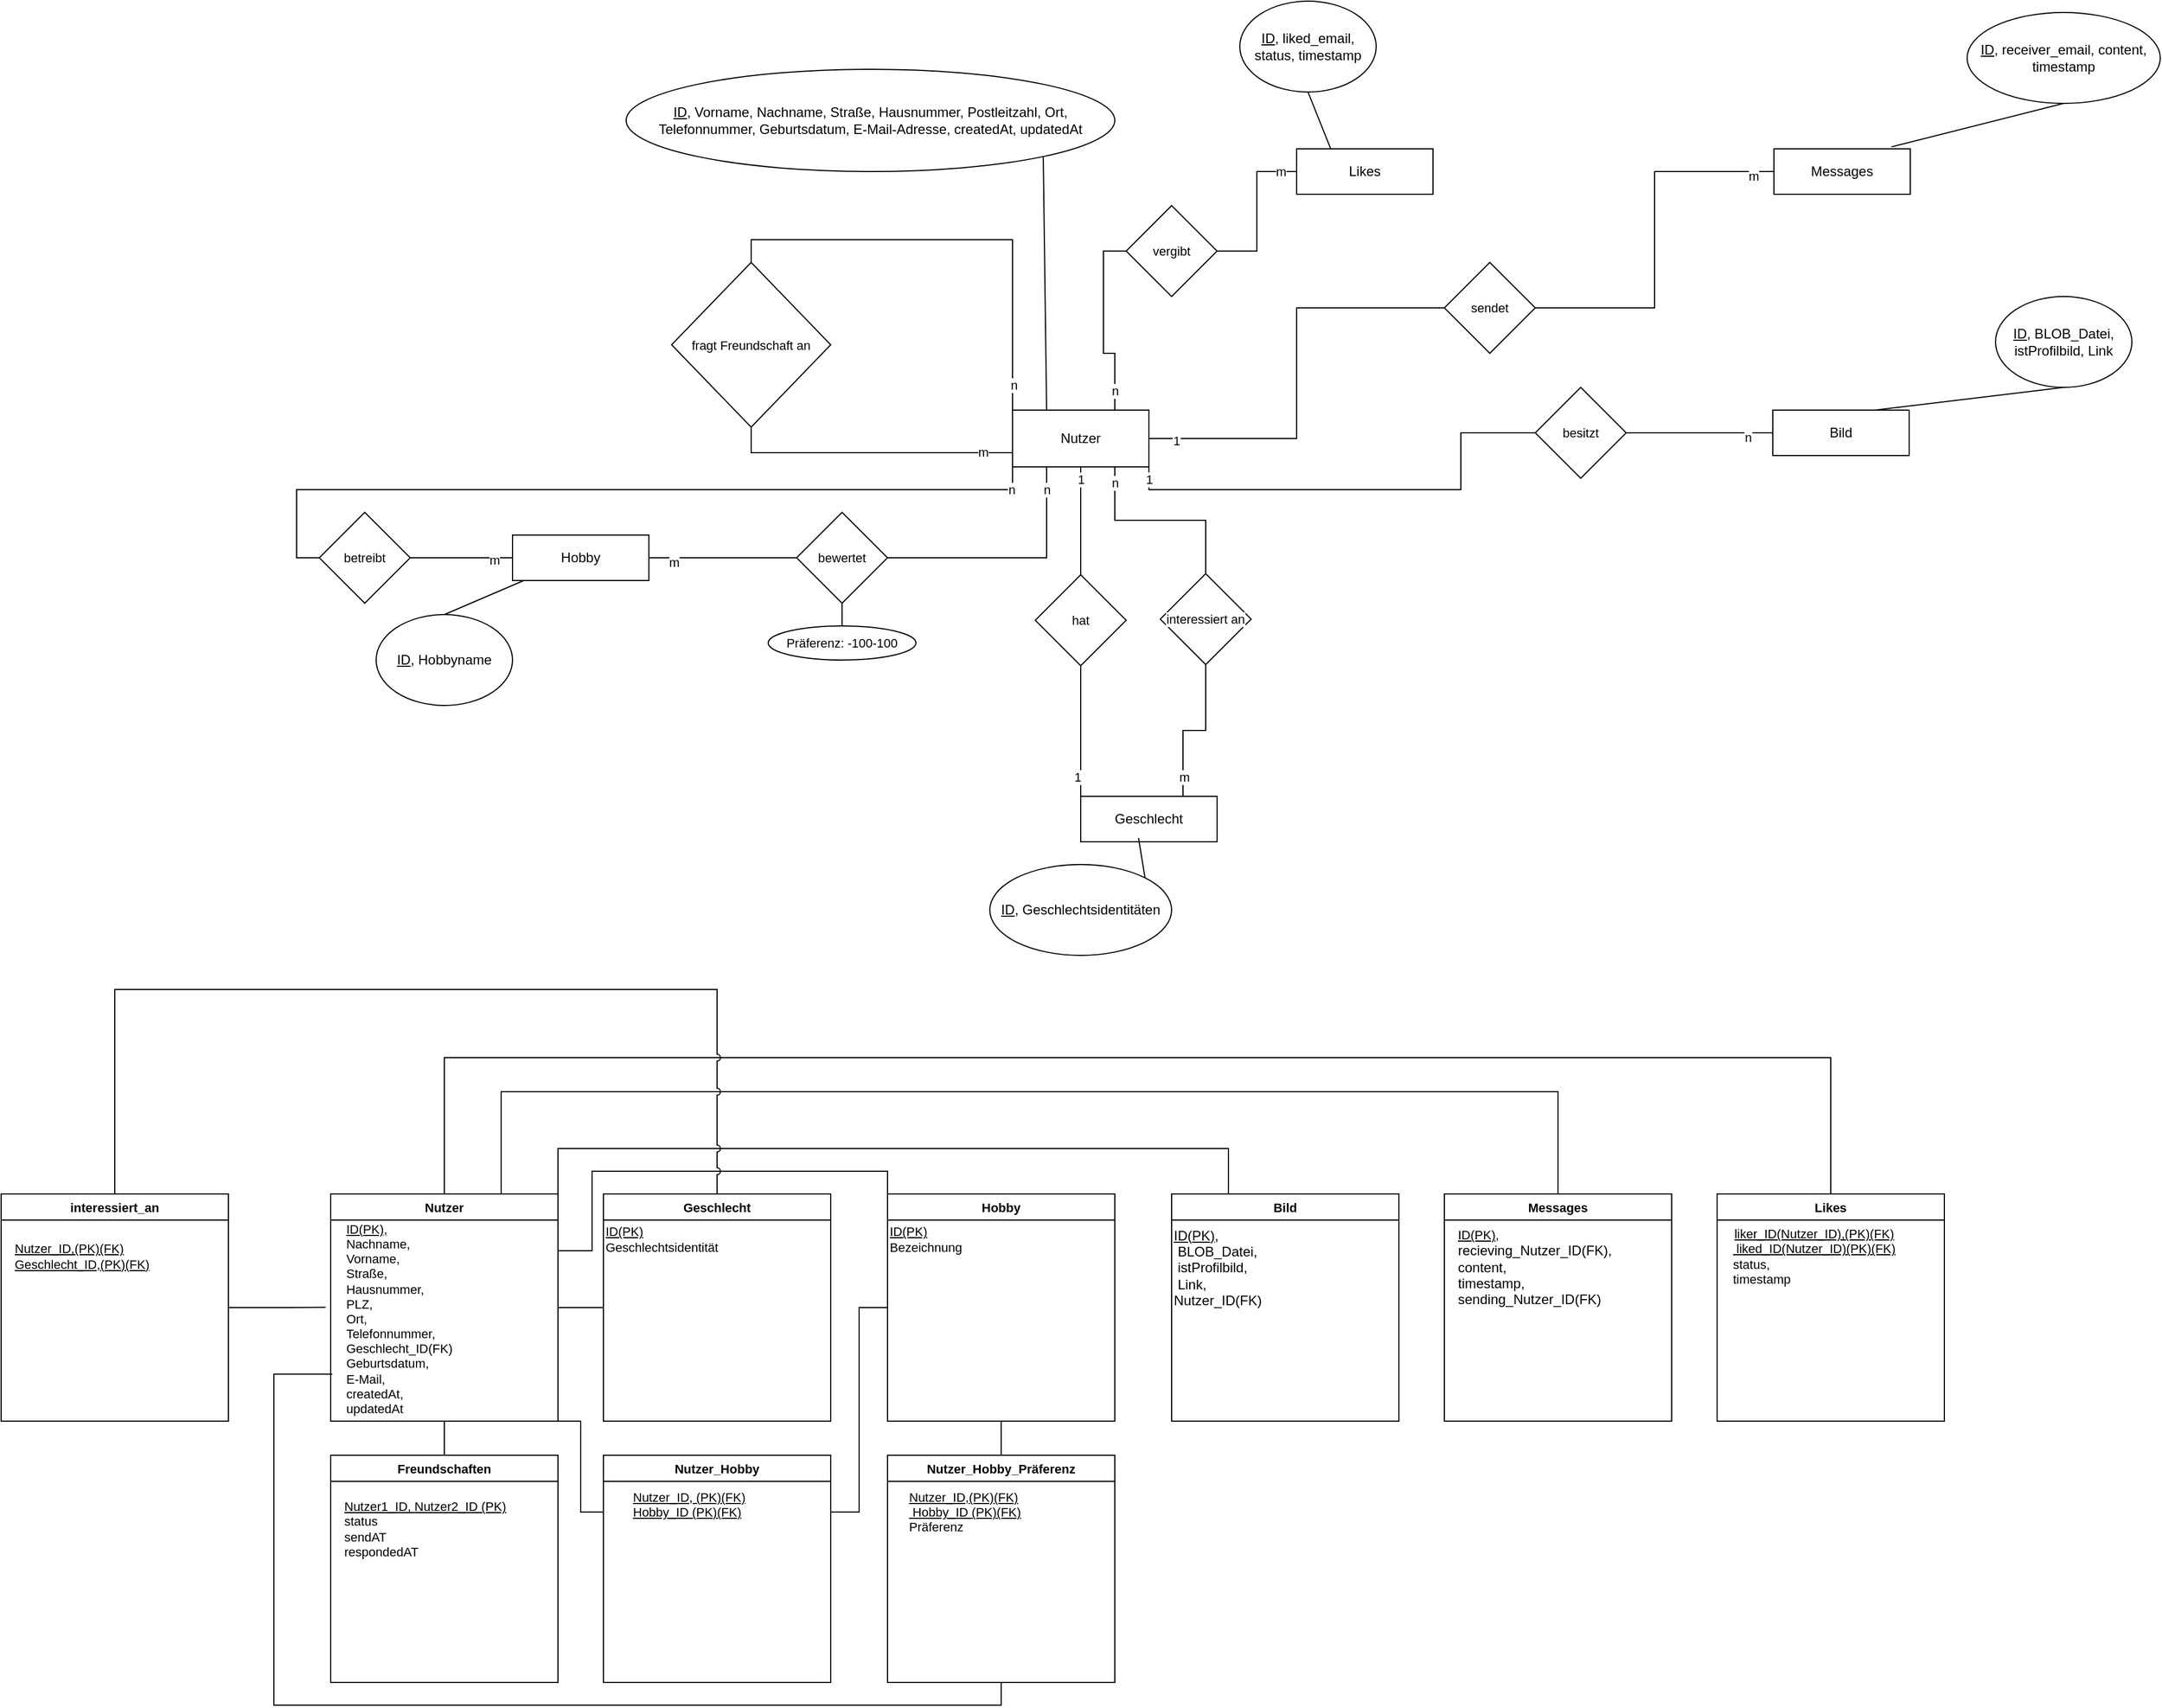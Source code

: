 <mxfile version="28.1.2">
  <diagram id="C5RBs43oDa-KdzZeNtuy" name="Page-1">
    <mxGraphModel dx="3275" dy="929" grid="1" gridSize="10" guides="1" tooltips="1" connect="1" arrows="1" fold="1" page="1" pageScale="1" pageWidth="827" pageHeight="1169" math="0" shadow="0">
      <root>
        <mxCell id="WIyWlLk6GJQsqaUBKTNV-0" />
        <mxCell id="WIyWlLk6GJQsqaUBKTNV-1" parent="WIyWlLk6GJQsqaUBKTNV-0" />
        <mxCell id="wvnl2PtTV5zYkJV1DuqI-26" style="edgeStyle=orthogonalEdgeStyle;shape=connector;rounded=0;orthogonalLoop=1;jettySize=auto;html=1;exitX=1;exitY=0.5;exitDx=0;exitDy=0;entryX=0;entryY=0.5;entryDx=0;entryDy=0;strokeColor=default;align=center;verticalAlign=middle;fontFamily=Helvetica;fontSize=11;fontColor=default;labelBackgroundColor=default;endArrow=none;endFill=0;" parent="WIyWlLk6GJQsqaUBKTNV-1" source="wvnl2PtTV5zYkJV1DuqI-31" target="wvnl2PtTV5zYkJV1DuqI-1" edge="1">
          <mxGeometry relative="1" as="geometry" />
        </mxCell>
        <mxCell id="9lHl1m840VJ-pq4PB7hQ-25" value="m" style="edgeLabel;html=1;align=center;verticalAlign=middle;resizable=0;points=[];fontFamily=Helvetica;fontSize=11;fontColor=default;labelBackgroundColor=default;" vertex="1" connectable="0" parent="wvnl2PtTV5zYkJV1DuqI-26">
          <mxGeometry x="0.794" relative="1" as="geometry">
            <mxPoint as="offset" />
          </mxGeometry>
        </mxCell>
        <mxCell id="wvnl2PtTV5zYkJV1DuqI-27" style="edgeStyle=orthogonalEdgeStyle;shape=connector;rounded=0;orthogonalLoop=1;jettySize=auto;html=1;exitX=0.5;exitY=1;exitDx=0;exitDy=0;strokeColor=default;align=center;verticalAlign=middle;fontFamily=Helvetica;fontSize=11;fontColor=default;labelBackgroundColor=default;endArrow=none;endFill=0;" parent="WIyWlLk6GJQsqaUBKTNV-1" source="wvnl2PtTV5zYkJV1DuqI-35" edge="1">
          <mxGeometry relative="1" as="geometry">
            <mxPoint x="-260" y="780" as="targetPoint" />
          </mxGeometry>
        </mxCell>
        <mxCell id="9lHl1m840VJ-pq4PB7hQ-20" value="1" style="edgeLabel;html=1;align=center;verticalAlign=middle;resizable=0;points=[];fontFamily=Helvetica;fontSize=11;fontColor=default;labelBackgroundColor=default;" vertex="1" connectable="0" parent="wvnl2PtTV5zYkJV1DuqI-27">
          <mxGeometry x="0.722" y="-3" relative="1" as="geometry">
            <mxPoint y="-1" as="offset" />
          </mxGeometry>
        </mxCell>
        <mxCell id="wvnl2PtTV5zYkJV1DuqI-28" style="edgeStyle=orthogonalEdgeStyle;shape=connector;rounded=0;orthogonalLoop=1;jettySize=auto;html=1;exitX=1;exitY=0.5;exitDx=0;exitDy=0;entryX=0;entryY=0.5;entryDx=0;entryDy=0;strokeColor=default;align=center;verticalAlign=middle;fontFamily=Helvetica;fontSize=11;fontColor=default;labelBackgroundColor=default;endArrow=none;endFill=0;" parent="WIyWlLk6GJQsqaUBKTNV-1" source="wvnl2PtTV5zYkJV1DuqI-34" target="wvnl2PtTV5zYkJV1DuqI-4" edge="1">
          <mxGeometry relative="1" as="geometry" />
        </mxCell>
        <mxCell id="9lHl1m840VJ-pq4PB7hQ-27" value="m" style="edgeLabel;html=1;align=center;verticalAlign=middle;resizable=0;points=[];fontFamily=Helvetica;fontSize=11;fontColor=default;labelBackgroundColor=default;" vertex="1" connectable="0" parent="wvnl2PtTV5zYkJV1DuqI-28">
          <mxGeometry x="0.887" y="-4" relative="1" as="geometry">
            <mxPoint as="offset" />
          </mxGeometry>
        </mxCell>
        <mxCell id="wvnl2PtTV5zYkJV1DuqI-29" style="edgeStyle=orthogonalEdgeStyle;shape=connector;rounded=0;orthogonalLoop=1;jettySize=auto;html=1;exitX=1;exitY=0.5;exitDx=0;exitDy=0;entryX=0;entryY=0.5;entryDx=0;entryDy=0;strokeColor=default;align=center;verticalAlign=middle;fontFamily=Helvetica;fontSize=11;fontColor=default;labelBackgroundColor=default;endArrow=none;endFill=0;" parent="WIyWlLk6GJQsqaUBKTNV-1" source="wvnl2PtTV5zYkJV1DuqI-39" target="wvnl2PtTV5zYkJV1DuqI-3" edge="1">
          <mxGeometry relative="1" as="geometry" />
        </mxCell>
        <mxCell id="9lHl1m840VJ-pq4PB7hQ-17" value="m" style="edgeLabel;html=1;align=center;verticalAlign=middle;resizable=0;points=[];fontFamily=Helvetica;fontSize=11;fontColor=default;labelBackgroundColor=default;" vertex="1" connectable="0" parent="wvnl2PtTV5zYkJV1DuqI-29">
          <mxGeometry x="0.648" y="-2" relative="1" as="geometry">
            <mxPoint as="offset" />
          </mxGeometry>
        </mxCell>
        <mxCell id="wvnl2PtTV5zYkJV1DuqI-30" style="edgeStyle=orthogonalEdgeStyle;shape=connector;rounded=0;orthogonalLoop=1;jettySize=auto;html=1;entryX=0;entryY=0.5;entryDx=0;entryDy=0;strokeColor=default;align=center;verticalAlign=middle;fontFamily=Helvetica;fontSize=11;fontColor=default;labelBackgroundColor=default;endArrow=none;endFill=0;exitX=1;exitY=1;exitDx=0;exitDy=0;" parent="WIyWlLk6GJQsqaUBKTNV-1" source="WIyWlLk6GJQsqaUBKTNV-3" target="wvnl2PtTV5zYkJV1DuqI-5" edge="1">
          <mxGeometry relative="1" as="geometry">
            <mxPoint x="-230" y="490" as="sourcePoint" />
          </mxGeometry>
        </mxCell>
        <mxCell id="9lHl1m840VJ-pq4PB7hQ-28" value="1" style="edgeLabel;html=1;align=center;verticalAlign=middle;resizable=0;points=[];fontFamily=Helvetica;fontSize=11;fontColor=default;labelBackgroundColor=default;" vertex="1" connectable="0" parent="wvnl2PtTV5zYkJV1DuqI-30">
          <mxGeometry x="-0.965" relative="1" as="geometry">
            <mxPoint as="offset" />
          </mxGeometry>
        </mxCell>
        <mxCell id="9lHl1m840VJ-pq4PB7hQ-29" value="n" style="edgeLabel;html=1;align=center;verticalAlign=middle;resizable=0;points=[];fontFamily=Helvetica;fontSize=11;fontColor=default;labelBackgroundColor=default;" vertex="1" connectable="0" parent="wvnl2PtTV5zYkJV1DuqI-30">
          <mxGeometry x="0.929" y="-4" relative="1" as="geometry">
            <mxPoint as="offset" />
          </mxGeometry>
        </mxCell>
        <mxCell id="9lHl1m840VJ-pq4PB7hQ-4" style="rounded=0;orthogonalLoop=1;jettySize=auto;html=1;exitX=0.25;exitY=1;exitDx=0;exitDy=0;entryX=1;entryY=0.5;entryDx=0;entryDy=0;edgeStyle=orthogonalEdgeStyle;endArrow=none;endFill=0;" edge="1" parent="WIyWlLk6GJQsqaUBKTNV-1" source="WIyWlLk6GJQsqaUBKTNV-3" target="9lHl1m840VJ-pq4PB7hQ-3">
          <mxGeometry relative="1" as="geometry" />
        </mxCell>
        <mxCell id="9lHl1m840VJ-pq4PB7hQ-18" value="n" style="edgeLabel;html=1;align=center;verticalAlign=middle;resizable=0;points=[];fontFamily=Helvetica;fontSize=11;fontColor=default;labelBackgroundColor=default;" vertex="1" connectable="0" parent="9lHl1m840VJ-pq4PB7hQ-4">
          <mxGeometry x="-0.822" relative="1" as="geometry">
            <mxPoint as="offset" />
          </mxGeometry>
        </mxCell>
        <mxCell id="9lHl1m840VJ-pq4PB7hQ-9" style="edgeStyle=orthogonalEdgeStyle;shape=connector;rounded=0;orthogonalLoop=1;jettySize=auto;html=1;exitX=0.75;exitY=1;exitDx=0;exitDy=0;entryX=0.5;entryY=0;entryDx=0;entryDy=0;strokeColor=default;align=center;verticalAlign=middle;fontFamily=Helvetica;fontSize=11;fontColor=default;labelBackgroundColor=default;endArrow=none;endFill=0;" edge="1" parent="WIyWlLk6GJQsqaUBKTNV-1" source="WIyWlLk6GJQsqaUBKTNV-3" target="9lHl1m840VJ-pq4PB7hQ-8">
          <mxGeometry relative="1" as="geometry" />
        </mxCell>
        <mxCell id="9lHl1m840VJ-pq4PB7hQ-22" value="n" style="edgeLabel;html=1;align=center;verticalAlign=middle;resizable=0;points=[];fontFamily=Helvetica;fontSize=11;fontColor=default;labelBackgroundColor=default;" vertex="1" connectable="0" parent="9lHl1m840VJ-pq4PB7hQ-9">
          <mxGeometry x="-0.841" relative="1" as="geometry">
            <mxPoint as="offset" />
          </mxGeometry>
        </mxCell>
        <mxCell id="WIyWlLk6GJQsqaUBKTNV-3" value="Nutzer" style="rounded=0;whiteSpace=wrap;html=1;fontSize=12;glass=0;strokeWidth=1;shadow=0;" parent="WIyWlLk6GJQsqaUBKTNV-1" vertex="1">
          <mxGeometry x="-320" y="440" width="120" height="50" as="geometry" />
        </mxCell>
        <mxCell id="wvnl2PtTV5zYkJV1DuqI-0" value="Geschlecht" style="rounded=0;whiteSpace=wrap;html=1;fontSize=12;glass=0;strokeWidth=1;shadow=0;" parent="WIyWlLk6GJQsqaUBKTNV-1" vertex="1">
          <mxGeometry x="-260" y="780" width="120" height="40" as="geometry" />
        </mxCell>
        <mxCell id="wvnl2PtTV5zYkJV1DuqI-1" value="Likes" style="rounded=0;whiteSpace=wrap;html=1;fontSize=12;glass=0;strokeWidth=1;shadow=0;" parent="WIyWlLk6GJQsqaUBKTNV-1" vertex="1">
          <mxGeometry x="-70" y="210" width="120" height="40" as="geometry" />
        </mxCell>
        <mxCell id="wvnl2PtTV5zYkJV1DuqI-3" value="Hobby" style="rounded=0;whiteSpace=wrap;html=1;fontSize=12;glass=0;strokeWidth=1;shadow=0;" parent="WIyWlLk6GJQsqaUBKTNV-1" vertex="1">
          <mxGeometry x="-760" y="550" width="120" height="40" as="geometry" />
        </mxCell>
        <mxCell id="wvnl2PtTV5zYkJV1DuqI-4" value="Messages" style="rounded=0;whiteSpace=wrap;html=1;fontSize=12;glass=0;strokeWidth=1;shadow=0;" parent="WIyWlLk6GJQsqaUBKTNV-1" vertex="1">
          <mxGeometry x="350" y="210" width="120" height="40" as="geometry" />
        </mxCell>
        <mxCell id="wvnl2PtTV5zYkJV1DuqI-5" value="Bild" style="rounded=0;whiteSpace=wrap;html=1;fontSize=12;glass=0;strokeWidth=1;shadow=0;" parent="WIyWlLk6GJQsqaUBKTNV-1" vertex="1">
          <mxGeometry x="349" y="440" width="120" height="40" as="geometry" />
        </mxCell>
        <mxCell id="wvnl2PtTV5zYkJV1DuqI-11" style="rounded=0;orthogonalLoop=1;jettySize=auto;html=1;exitX=1;exitY=1;exitDx=0;exitDy=0;entryX=0.25;entryY=0;entryDx=0;entryDy=0;endArrow=none;endFill=0;" parent="WIyWlLk6GJQsqaUBKTNV-1" source="wvnl2PtTV5zYkJV1DuqI-9" target="WIyWlLk6GJQsqaUBKTNV-3" edge="1">
          <mxGeometry relative="1" as="geometry" />
        </mxCell>
        <mxCell id="wvnl2PtTV5zYkJV1DuqI-9" value="&lt;u&gt;ID&lt;/u&gt;, Vorname, Nachname, Straße, Hausnummer, Postleitzahl, Ort, Telefonnummer, Geburtsdatum, E-Mail-Adresse, createdAt, updatedAt" style="ellipse;whiteSpace=wrap;html=1;" parent="WIyWlLk6GJQsqaUBKTNV-1" vertex="1">
          <mxGeometry x="-660" y="140" width="430" height="90" as="geometry" />
        </mxCell>
        <mxCell id="wvnl2PtTV5zYkJV1DuqI-20" style="rounded=0;orthogonalLoop=1;jettySize=auto;html=1;exitX=0.5;exitY=1;exitDx=0;exitDy=0;entryX=0.25;entryY=0;entryDx=0;entryDy=0;endArrow=none;endFill=0;" parent="WIyWlLk6GJQsqaUBKTNV-1" source="wvnl2PtTV5zYkJV1DuqI-12" target="wvnl2PtTV5zYkJV1DuqI-1" edge="1">
          <mxGeometry relative="1" as="geometry" />
        </mxCell>
        <mxCell id="wvnl2PtTV5zYkJV1DuqI-12" value="&lt;u&gt;ID&lt;/u&gt;, liked_email, status, timestamp" style="ellipse;whiteSpace=wrap;html=1;" parent="WIyWlLk6GJQsqaUBKTNV-1" vertex="1">
          <mxGeometry x="-120" y="80" width="120" height="80" as="geometry" />
        </mxCell>
        <mxCell id="wvnl2PtTV5zYkJV1DuqI-14" value="&lt;u&gt;ID&lt;/u&gt;, Geschlechtsidentitäten" style="ellipse;whiteSpace=wrap;html=1;" parent="WIyWlLk6GJQsqaUBKTNV-1" vertex="1">
          <mxGeometry x="-340" y="840" width="160" height="80" as="geometry" />
        </mxCell>
        <mxCell id="wvnl2PtTV5zYkJV1DuqI-15" value="&lt;u&gt;ID&lt;/u&gt;, receiver_email, content, timestamp" style="ellipse;whiteSpace=wrap;html=1;" parent="WIyWlLk6GJQsqaUBKTNV-1" vertex="1">
          <mxGeometry x="520" y="90" width="170" height="80" as="geometry" />
        </mxCell>
        <mxCell id="wvnl2PtTV5zYkJV1DuqI-23" style="edgeStyle=none;shape=connector;rounded=0;orthogonalLoop=1;jettySize=auto;html=1;exitX=0.5;exitY=0;exitDx=0;exitDy=0;strokeColor=default;align=center;verticalAlign=middle;fontFamily=Helvetica;fontSize=11;fontColor=default;labelBackgroundColor=default;endArrow=none;endFill=0;" parent="WIyWlLk6GJQsqaUBKTNV-1" source="wvnl2PtTV5zYkJV1DuqI-16" edge="1">
          <mxGeometry relative="1" as="geometry">
            <mxPoint x="-750" y="590" as="targetPoint" />
          </mxGeometry>
        </mxCell>
        <mxCell id="wvnl2PtTV5zYkJV1DuqI-16" value="&lt;u&gt;ID&lt;/u&gt;, Hobbyname" style="ellipse;whiteSpace=wrap;html=1;" parent="WIyWlLk6GJQsqaUBKTNV-1" vertex="1">
          <mxGeometry x="-880" y="620" width="120" height="80" as="geometry" />
        </mxCell>
        <mxCell id="wvnl2PtTV5zYkJV1DuqI-22" style="rounded=0;orthogonalLoop=1;jettySize=auto;html=1;exitX=0.5;exitY=1;exitDx=0;exitDy=0;entryX=0.75;entryY=0;entryDx=0;entryDy=0;endArrow=none;endFill=0;" parent="WIyWlLk6GJQsqaUBKTNV-1" source="wvnl2PtTV5zYkJV1DuqI-17" target="wvnl2PtTV5zYkJV1DuqI-5" edge="1">
          <mxGeometry relative="1" as="geometry" />
        </mxCell>
        <mxCell id="wvnl2PtTV5zYkJV1DuqI-17" value="&lt;u&gt;ID&lt;/u&gt;, BLOB_Datei, istProfilbild, Link" style="ellipse;whiteSpace=wrap;html=1;" parent="WIyWlLk6GJQsqaUBKTNV-1" vertex="1">
          <mxGeometry x="545" y="340" width="120" height="80" as="geometry" />
        </mxCell>
        <mxCell id="wvnl2PtTV5zYkJV1DuqI-21" style="rounded=0;orthogonalLoop=1;jettySize=auto;html=1;exitX=0.5;exitY=1;exitDx=0;exitDy=0;entryX=0.861;entryY=-0.042;entryDx=0;entryDy=0;entryPerimeter=0;endArrow=none;endFill=0;" parent="WIyWlLk6GJQsqaUBKTNV-1" source="wvnl2PtTV5zYkJV1DuqI-15" target="wvnl2PtTV5zYkJV1DuqI-4" edge="1">
          <mxGeometry relative="1" as="geometry" />
        </mxCell>
        <mxCell id="wvnl2PtTV5zYkJV1DuqI-24" style="edgeStyle=none;shape=connector;rounded=0;orthogonalLoop=1;jettySize=auto;html=1;exitX=1;exitY=0;exitDx=0;exitDy=0;entryX=0.424;entryY=0.917;entryDx=0;entryDy=0;entryPerimeter=0;strokeColor=default;align=center;verticalAlign=middle;fontFamily=Helvetica;fontSize=11;fontColor=default;labelBackgroundColor=default;endArrow=none;endFill=0;" parent="WIyWlLk6GJQsqaUBKTNV-1" source="wvnl2PtTV5zYkJV1DuqI-14" target="wvnl2PtTV5zYkJV1DuqI-0" edge="1">
          <mxGeometry relative="1" as="geometry" />
        </mxCell>
        <mxCell id="wvnl2PtTV5zYkJV1DuqI-49" style="edgeStyle=orthogonalEdgeStyle;shape=connector;rounded=0;orthogonalLoop=1;jettySize=auto;html=1;exitX=0.5;exitY=0;exitDx=0;exitDy=0;entryX=0;entryY=0;entryDx=0;entryDy=0;strokeColor=default;align=center;verticalAlign=middle;fontFamily=Helvetica;fontSize=11;fontColor=default;labelBackgroundColor=default;endArrow=none;endFill=0;" parent="WIyWlLk6GJQsqaUBKTNV-1" source="wvnl2PtTV5zYkJV1DuqI-25" target="WIyWlLk6GJQsqaUBKTNV-3" edge="1">
          <mxGeometry relative="1" as="geometry" />
        </mxCell>
        <mxCell id="9lHl1m840VJ-pq4PB7hQ-12" value="n" style="edgeLabel;html=1;align=center;verticalAlign=middle;resizable=0;points=[];fontFamily=Helvetica;fontSize=11;fontColor=default;labelBackgroundColor=default;" vertex="1" connectable="0" parent="wvnl2PtTV5zYkJV1DuqI-49">
          <mxGeometry x="0.891" y="1" relative="1" as="geometry">
            <mxPoint as="offset" />
          </mxGeometry>
        </mxCell>
        <mxCell id="wvnl2PtTV5zYkJV1DuqI-50" style="edgeStyle=orthogonalEdgeStyle;shape=connector;rounded=0;orthogonalLoop=1;jettySize=auto;html=1;exitX=0.5;exitY=1;exitDx=0;exitDy=0;entryX=0;entryY=0.75;entryDx=0;entryDy=0;strokeColor=default;align=center;verticalAlign=middle;fontFamily=Helvetica;fontSize=11;fontColor=default;labelBackgroundColor=default;endArrow=none;endFill=0;" parent="WIyWlLk6GJQsqaUBKTNV-1" source="wvnl2PtTV5zYkJV1DuqI-25" target="WIyWlLk6GJQsqaUBKTNV-3" edge="1">
          <mxGeometry relative="1" as="geometry" />
        </mxCell>
        <mxCell id="9lHl1m840VJ-pq4PB7hQ-13" value="m" style="edgeLabel;html=1;align=center;verticalAlign=middle;resizable=0;points=[];fontFamily=Helvetica;fontSize=11;fontColor=default;labelBackgroundColor=default;" vertex="1" connectable="0" parent="wvnl2PtTV5zYkJV1DuqI-50">
          <mxGeometry x="0.795" y="1" relative="1" as="geometry">
            <mxPoint as="offset" />
          </mxGeometry>
        </mxCell>
        <mxCell id="wvnl2PtTV5zYkJV1DuqI-25" value="fragt Freundschaft an" style="rhombus;whiteSpace=wrap;html=1;fontFamily=Helvetica;fontSize=11;fontColor=default;labelBackgroundColor=default;" parent="WIyWlLk6GJQsqaUBKTNV-1" vertex="1">
          <mxGeometry x="-620" y="310" width="140" height="145" as="geometry" />
        </mxCell>
        <mxCell id="wvnl2PtTV5zYkJV1DuqI-32" value="" style="edgeStyle=orthogonalEdgeStyle;shape=connector;rounded=0;orthogonalLoop=1;jettySize=auto;html=1;exitX=0.75;exitY=0;exitDx=0;exitDy=0;entryX=0;entryY=0.5;entryDx=0;entryDy=0;strokeColor=default;align=center;verticalAlign=middle;fontFamily=Helvetica;fontSize=11;fontColor=default;labelBackgroundColor=default;endArrow=none;endFill=0;" parent="WIyWlLk6GJQsqaUBKTNV-1" source="WIyWlLk6GJQsqaUBKTNV-3" target="wvnl2PtTV5zYkJV1DuqI-31" edge="1">
          <mxGeometry relative="1" as="geometry">
            <mxPoint x="-200" y="460" as="sourcePoint" />
            <mxPoint x="-70" y="230" as="targetPoint" />
          </mxGeometry>
        </mxCell>
        <mxCell id="9lHl1m840VJ-pq4PB7hQ-24" value="n" style="edgeLabel;html=1;align=center;verticalAlign=middle;resizable=0;points=[];fontFamily=Helvetica;fontSize=11;fontColor=default;labelBackgroundColor=default;" vertex="1" connectable="0" parent="wvnl2PtTV5zYkJV1DuqI-32">
          <mxGeometry x="-0.793" relative="1" as="geometry">
            <mxPoint as="offset" />
          </mxGeometry>
        </mxCell>
        <mxCell id="wvnl2PtTV5zYkJV1DuqI-31" value="vergibt" style="rhombus;whiteSpace=wrap;html=1;fontFamily=Helvetica;fontSize=11;fontColor=default;labelBackgroundColor=default;" parent="WIyWlLk6GJQsqaUBKTNV-1" vertex="1">
          <mxGeometry x="-220" y="260" width="80" height="80" as="geometry" />
        </mxCell>
        <mxCell id="wvnl2PtTV5zYkJV1DuqI-33" value="" style="edgeStyle=orthogonalEdgeStyle;shape=connector;rounded=0;orthogonalLoop=1;jettySize=auto;html=1;exitX=1;exitY=0.5;exitDx=0;exitDy=0;entryX=0;entryY=0.5;entryDx=0;entryDy=0;strokeColor=default;align=center;verticalAlign=middle;fontFamily=Helvetica;fontSize=11;fontColor=default;labelBackgroundColor=default;endArrow=none;endFill=0;" parent="WIyWlLk6GJQsqaUBKTNV-1" source="WIyWlLk6GJQsqaUBKTNV-3" target="wvnl2PtTV5zYkJV1DuqI-34" edge="1">
          <mxGeometry relative="1" as="geometry">
            <mxPoint x="-200" y="460" as="sourcePoint" />
            <mxPoint x="350" y="230" as="targetPoint" />
          </mxGeometry>
        </mxCell>
        <mxCell id="9lHl1m840VJ-pq4PB7hQ-26" value="1" style="edgeLabel;html=1;align=center;verticalAlign=middle;resizable=0;points=[];fontFamily=Helvetica;fontSize=11;fontColor=default;labelBackgroundColor=default;" vertex="1" connectable="0" parent="wvnl2PtTV5zYkJV1DuqI-33">
          <mxGeometry x="-0.871" y="-2" relative="1" as="geometry">
            <mxPoint as="offset" />
          </mxGeometry>
        </mxCell>
        <mxCell id="wvnl2PtTV5zYkJV1DuqI-34" value="sendet" style="rhombus;whiteSpace=wrap;html=1;fontFamily=Helvetica;fontSize=11;fontColor=default;labelBackgroundColor=default;" parent="WIyWlLk6GJQsqaUBKTNV-1" vertex="1">
          <mxGeometry x="60" y="310" width="80" height="80" as="geometry" />
        </mxCell>
        <mxCell id="wvnl2PtTV5zYkJV1DuqI-36" value="besitzt" style="rhombus;whiteSpace=wrap;html=1;fontFamily=Helvetica;fontSize=11;fontColor=default;labelBackgroundColor=default;" parent="WIyWlLk6GJQsqaUBKTNV-1" vertex="1">
          <mxGeometry x="140" y="420" width="80" height="80" as="geometry" />
        </mxCell>
        <mxCell id="wvnl2PtTV5zYkJV1DuqI-38" value="" style="edgeStyle=orthogonalEdgeStyle;shape=connector;rounded=0;orthogonalLoop=1;jettySize=auto;html=1;exitX=0;exitY=1;exitDx=0;exitDy=0;entryX=0;entryY=0.5;entryDx=0;entryDy=0;strokeColor=default;align=center;verticalAlign=middle;fontFamily=Helvetica;fontSize=11;fontColor=default;labelBackgroundColor=default;endArrow=none;endFill=0;" parent="WIyWlLk6GJQsqaUBKTNV-1" source="WIyWlLk6GJQsqaUBKTNV-3" target="wvnl2PtTV5zYkJV1DuqI-39" edge="1">
          <mxGeometry relative="1" as="geometry">
            <mxPoint x="-200" y="460" as="sourcePoint" />
            <mxPoint x="350" y="720" as="targetPoint" />
          </mxGeometry>
        </mxCell>
        <mxCell id="9lHl1m840VJ-pq4PB7hQ-16" value="n" style="edgeLabel;html=1;align=center;verticalAlign=middle;resizable=0;points=[];fontFamily=Helvetica;fontSize=11;fontColor=default;labelBackgroundColor=default;" vertex="1" connectable="0" parent="wvnl2PtTV5zYkJV1DuqI-38">
          <mxGeometry x="-0.941" relative="1" as="geometry">
            <mxPoint as="offset" />
          </mxGeometry>
        </mxCell>
        <mxCell id="wvnl2PtTV5zYkJV1DuqI-39" value="betreibt" style="rhombus;whiteSpace=wrap;html=1;fontFamily=Helvetica;fontSize=11;fontColor=default;labelBackgroundColor=default;" parent="WIyWlLk6GJQsqaUBKTNV-1" vertex="1">
          <mxGeometry x="-930" y="530" width="80" height="80" as="geometry" />
        </mxCell>
        <mxCell id="wvnl2PtTV5zYkJV1DuqI-40" value="" style="edgeStyle=orthogonalEdgeStyle;shape=connector;rounded=0;orthogonalLoop=1;jettySize=auto;html=1;exitX=0.5;exitY=1;exitDx=0;exitDy=0;entryX=0.5;entryY=0;entryDx=0;entryDy=0;strokeColor=default;align=center;verticalAlign=middle;fontFamily=Helvetica;fontSize=11;fontColor=default;labelBackgroundColor=default;endArrow=none;endFill=0;" parent="WIyWlLk6GJQsqaUBKTNV-1" source="WIyWlLk6GJQsqaUBKTNV-3" target="wvnl2PtTV5zYkJV1DuqI-35" edge="1">
          <mxGeometry relative="1" as="geometry">
            <mxPoint x="-200" y="460" as="sourcePoint" />
            <mxPoint x="-440" y="760" as="targetPoint" />
          </mxGeometry>
        </mxCell>
        <mxCell id="9lHl1m840VJ-pq4PB7hQ-21" value="1" style="edgeLabel;html=1;align=center;verticalAlign=middle;resizable=0;points=[];fontFamily=Helvetica;fontSize=11;fontColor=default;labelBackgroundColor=default;" vertex="1" connectable="0" parent="wvnl2PtTV5zYkJV1DuqI-40">
          <mxGeometry x="-0.768" relative="1" as="geometry">
            <mxPoint as="offset" />
          </mxGeometry>
        </mxCell>
        <mxCell id="wvnl2PtTV5zYkJV1DuqI-35" value="hat" style="rhombus;whiteSpace=wrap;html=1;fontFamily=Helvetica;fontSize=11;fontColor=default;labelBackgroundColor=default;" parent="WIyWlLk6GJQsqaUBKTNV-1" vertex="1">
          <mxGeometry x="-300" y="585" width="80" height="80" as="geometry" />
        </mxCell>
        <mxCell id="9lHl1m840VJ-pq4PB7hQ-5" style="edgeStyle=orthogonalEdgeStyle;rounded=0;orthogonalLoop=1;jettySize=auto;html=1;exitX=0;exitY=0.5;exitDx=0;exitDy=0;entryX=1;entryY=0.5;entryDx=0;entryDy=0;endArrow=none;endFill=0;" edge="1" parent="WIyWlLk6GJQsqaUBKTNV-1" source="9lHl1m840VJ-pq4PB7hQ-3" target="wvnl2PtTV5zYkJV1DuqI-3">
          <mxGeometry relative="1" as="geometry" />
        </mxCell>
        <mxCell id="9lHl1m840VJ-pq4PB7hQ-19" value="m" style="edgeLabel;html=1;align=center;verticalAlign=middle;resizable=0;points=[];fontFamily=Helvetica;fontSize=11;fontColor=default;labelBackgroundColor=default;" vertex="1" connectable="0" parent="9lHl1m840VJ-pq4PB7hQ-5">
          <mxGeometry x="0.672" y="4" relative="1" as="geometry">
            <mxPoint as="offset" />
          </mxGeometry>
        </mxCell>
        <mxCell id="9lHl1m840VJ-pq4PB7hQ-15" style="edgeStyle=orthogonalEdgeStyle;shape=connector;rounded=0;orthogonalLoop=1;jettySize=auto;html=1;exitX=0.5;exitY=1;exitDx=0;exitDy=0;entryX=0.5;entryY=0;entryDx=0;entryDy=0;strokeColor=default;align=center;verticalAlign=middle;fontFamily=Helvetica;fontSize=11;fontColor=default;labelBackgroundColor=default;endArrow=none;endFill=0;" edge="1" parent="WIyWlLk6GJQsqaUBKTNV-1" source="9lHl1m840VJ-pq4PB7hQ-3" target="9lHl1m840VJ-pq4PB7hQ-14">
          <mxGeometry relative="1" as="geometry" />
        </mxCell>
        <mxCell id="9lHl1m840VJ-pq4PB7hQ-3" value="bewertet" style="rhombus;whiteSpace=wrap;html=1;fontFamily=Helvetica;fontSize=11;fontColor=default;labelBackgroundColor=default;" vertex="1" parent="WIyWlLk6GJQsqaUBKTNV-1">
          <mxGeometry x="-510" y="530" width="80" height="80" as="geometry" />
        </mxCell>
        <mxCell id="9lHl1m840VJ-pq4PB7hQ-11" style="edgeStyle=orthogonalEdgeStyle;shape=connector;rounded=0;orthogonalLoop=1;jettySize=auto;html=1;exitX=0.5;exitY=1;exitDx=0;exitDy=0;entryX=0.75;entryY=0;entryDx=0;entryDy=0;strokeColor=default;align=center;verticalAlign=middle;fontFamily=Helvetica;fontSize=11;fontColor=default;labelBackgroundColor=default;endArrow=none;endFill=0;" edge="1" parent="WIyWlLk6GJQsqaUBKTNV-1" source="9lHl1m840VJ-pq4PB7hQ-8" target="wvnl2PtTV5zYkJV1DuqI-0">
          <mxGeometry relative="1" as="geometry" />
        </mxCell>
        <mxCell id="9lHl1m840VJ-pq4PB7hQ-23" value="m" style="edgeLabel;html=1;align=center;verticalAlign=middle;resizable=0;points=[];fontFamily=Helvetica;fontSize=11;fontColor=default;labelBackgroundColor=default;" vertex="1" connectable="0" parent="9lHl1m840VJ-pq4PB7hQ-11">
          <mxGeometry x="0.742" y="1" relative="1" as="geometry">
            <mxPoint as="offset" />
          </mxGeometry>
        </mxCell>
        <mxCell id="9lHl1m840VJ-pq4PB7hQ-8" value="interessiert an" style="rhombus;whiteSpace=wrap;html=1;fontFamily=Helvetica;fontSize=11;fontColor=default;labelBackgroundColor=default;" vertex="1" parent="WIyWlLk6GJQsqaUBKTNV-1">
          <mxGeometry x="-190" y="584" width="80" height="80" as="geometry" />
        </mxCell>
        <mxCell id="9lHl1m840VJ-pq4PB7hQ-14" value="Präferenz: -100-100" style="ellipse;whiteSpace=wrap;html=1;fontFamily=Helvetica;fontSize=11;fontColor=default;labelBackgroundColor=default;" vertex="1" parent="WIyWlLk6GJQsqaUBKTNV-1">
          <mxGeometry x="-535" y="630" width="130" height="30" as="geometry" />
        </mxCell>
        <mxCell id="9lHl1m840VJ-pq4PB7hQ-51" style="edgeStyle=orthogonalEdgeStyle;shape=connector;rounded=0;orthogonalLoop=1;jettySize=auto;html=1;exitX=1;exitY=0.5;exitDx=0;exitDy=0;entryX=0;entryY=0.5;entryDx=0;entryDy=0;strokeColor=default;align=center;verticalAlign=middle;fontFamily=Helvetica;fontSize=11;fontColor=default;labelBackgroundColor=default;endArrow=none;endFill=0;" edge="1" parent="WIyWlLk6GJQsqaUBKTNV-1" source="9lHl1m840VJ-pq4PB7hQ-30" target="9lHl1m840VJ-pq4PB7hQ-31">
          <mxGeometry relative="1" as="geometry" />
        </mxCell>
        <mxCell id="9lHl1m840VJ-pq4PB7hQ-52" style="edgeStyle=orthogonalEdgeStyle;shape=connector;rounded=0;orthogonalLoop=1;jettySize=auto;html=1;exitX=1;exitY=0.25;exitDx=0;exitDy=0;strokeColor=default;align=center;verticalAlign=middle;fontFamily=Helvetica;fontSize=11;fontColor=default;labelBackgroundColor=default;endArrow=none;endFill=0;entryX=0;entryY=0;entryDx=0;entryDy=0;" edge="1" parent="WIyWlLk6GJQsqaUBKTNV-1" source="9lHl1m840VJ-pq4PB7hQ-30" target="9lHl1m840VJ-pq4PB7hQ-32">
          <mxGeometry relative="1" as="geometry">
            <mxPoint x="-700" y="1090" as="targetPoint" />
            <Array as="points">
              <mxPoint x="-690" y="1180" />
              <mxPoint x="-690" y="1110" />
              <mxPoint x="-430" y="1110" />
            </Array>
          </mxGeometry>
        </mxCell>
        <mxCell id="9lHl1m840VJ-pq4PB7hQ-53" style="edgeStyle=orthogonalEdgeStyle;shape=connector;rounded=0;orthogonalLoop=1;jettySize=auto;html=1;exitX=1;exitY=0;exitDx=0;exitDy=0;entryX=0.25;entryY=0;entryDx=0;entryDy=0;strokeColor=default;align=center;verticalAlign=middle;fontFamily=Helvetica;fontSize=11;fontColor=default;labelBackgroundColor=default;endArrow=none;endFill=0;" edge="1" parent="WIyWlLk6GJQsqaUBKTNV-1" source="9lHl1m840VJ-pq4PB7hQ-30" target="9lHl1m840VJ-pq4PB7hQ-33">
          <mxGeometry relative="1" as="geometry">
            <Array as="points">
              <mxPoint x="-720" y="1090" />
              <mxPoint x="-130" y="1090" />
            </Array>
          </mxGeometry>
        </mxCell>
        <mxCell id="9lHl1m840VJ-pq4PB7hQ-54" style="edgeStyle=orthogonalEdgeStyle;shape=connector;rounded=0;orthogonalLoop=1;jettySize=auto;html=1;exitX=0.75;exitY=0;exitDx=0;exitDy=0;entryX=0.5;entryY=0;entryDx=0;entryDy=0;strokeColor=default;align=center;verticalAlign=middle;fontFamily=Helvetica;fontSize=11;fontColor=default;labelBackgroundColor=default;endArrow=none;endFill=0;" edge="1" parent="WIyWlLk6GJQsqaUBKTNV-1" source="9lHl1m840VJ-pq4PB7hQ-30" target="9lHl1m840VJ-pq4PB7hQ-34">
          <mxGeometry relative="1" as="geometry">
            <Array as="points">
              <mxPoint x="-770" y="1040" />
              <mxPoint x="160" y="1040" />
            </Array>
          </mxGeometry>
        </mxCell>
        <mxCell id="9lHl1m840VJ-pq4PB7hQ-55" style="edgeStyle=orthogonalEdgeStyle;shape=connector;rounded=0;orthogonalLoop=1;jettySize=auto;html=1;exitX=0.5;exitY=0;exitDx=0;exitDy=0;strokeColor=default;align=center;verticalAlign=middle;fontFamily=Helvetica;fontSize=11;fontColor=default;labelBackgroundColor=default;endArrow=none;endFill=0;entryX=0.5;entryY=0;entryDx=0;entryDy=0;" edge="1" parent="WIyWlLk6GJQsqaUBKTNV-1" source="9lHl1m840VJ-pq4PB7hQ-30" target="9lHl1m840VJ-pq4PB7hQ-35">
          <mxGeometry relative="1" as="geometry">
            <mxPoint x="-790" y="960" as="targetPoint" />
            <Array as="points">
              <mxPoint x="-820" y="1010" />
              <mxPoint x="400" y="1010" />
            </Array>
          </mxGeometry>
        </mxCell>
        <mxCell id="9lHl1m840VJ-pq4PB7hQ-56" style="edgeStyle=orthogonalEdgeStyle;shape=connector;rounded=0;orthogonalLoop=1;jettySize=auto;html=1;exitX=0.5;exitY=1;exitDx=0;exitDy=0;entryX=0.5;entryY=0;entryDx=0;entryDy=0;strokeColor=default;align=center;verticalAlign=middle;fontFamily=Helvetica;fontSize=11;fontColor=default;labelBackgroundColor=default;endArrow=none;endFill=0;" edge="1" parent="WIyWlLk6GJQsqaUBKTNV-1" source="9lHl1m840VJ-pq4PB7hQ-30" target="9lHl1m840VJ-pq4PB7hQ-36">
          <mxGeometry relative="1" as="geometry" />
        </mxCell>
        <mxCell id="9lHl1m840VJ-pq4PB7hQ-30" value="Nutzer" style="swimlane;whiteSpace=wrap;html=1;fontFamily=Helvetica;fontSize=11;fontColor=default;labelBackgroundColor=default;" vertex="1" parent="WIyWlLk6GJQsqaUBKTNV-1">
          <mxGeometry x="-920" y="1130" width="200" height="200" as="geometry" />
        </mxCell>
        <mxCell id="9lHl1m840VJ-pq4PB7hQ-37" value="&lt;div style=&quot;text-align: left;&quot;&gt;&lt;u style=&quot;color: light-dark(rgb(0, 0, 0), rgb(255, 255, 255));&quot;&gt;ID(PK),&lt;/u&gt;&lt;/div&gt;&lt;div style=&quot;text-align: left;&quot;&gt;Nachname,&lt;/div&gt;&lt;div style=&quot;text-align: left;&quot;&gt;Vorname,&lt;/div&gt;&lt;div style=&quot;text-align: left;&quot;&gt;Straße,&lt;/div&gt;&lt;div style=&quot;text-align: left;&quot;&gt;Hausnummer,&lt;/div&gt;&lt;div style=&quot;text-align: left;&quot;&gt;PLZ,&lt;/div&gt;&lt;div style=&quot;text-align: left;&quot;&gt;Ort,&lt;/div&gt;&lt;div style=&quot;text-align: left;&quot;&gt;Telefonnummer,&lt;/div&gt;&lt;div style=&quot;text-align: left;&quot;&gt;Geschlecht_ID(FK)&lt;/div&gt;&lt;div style=&quot;text-align: left;&quot;&gt;Geburtsdatum,&lt;/div&gt;&lt;div style=&quot;text-align: left;&quot;&gt;E-Mail,&lt;/div&gt;&lt;div style=&quot;text-align: left;&quot;&gt;createdAt,&lt;br&gt;updatedAt&lt;/div&gt;" style="text;html=1;align=center;verticalAlign=middle;resizable=0;points=[];autosize=1;strokeColor=none;fillColor=none;fontFamily=Helvetica;fontSize=11;fontColor=default;labelBackgroundColor=default;" vertex="1" parent="9lHl1m840VJ-pq4PB7hQ-30">
          <mxGeometry y="20" width="120" height="180" as="geometry" />
        </mxCell>
        <mxCell id="9lHl1m840VJ-pq4PB7hQ-62" style="edgeStyle=orthogonalEdgeStyle;shape=connector;rounded=0;orthogonalLoop=1;jettySize=auto;html=1;exitX=0.5;exitY=0;exitDx=0;exitDy=0;entryX=0.5;entryY=0;entryDx=0;entryDy=0;strokeColor=default;align=center;verticalAlign=middle;fontFamily=Helvetica;fontSize=11;fontColor=default;labelBackgroundColor=default;endArrow=none;endFill=0;jumpStyle=arc;" edge="1" parent="WIyWlLk6GJQsqaUBKTNV-1" source="9lHl1m840VJ-pq4PB7hQ-31" target="9lHl1m840VJ-pq4PB7hQ-49">
          <mxGeometry relative="1" as="geometry">
            <Array as="points">
              <mxPoint x="-580" y="950" />
              <mxPoint x="-1110" y="950" />
            </Array>
          </mxGeometry>
        </mxCell>
        <mxCell id="9lHl1m840VJ-pq4PB7hQ-31" value="Geschlecht" style="swimlane;whiteSpace=wrap;html=1;fontFamily=Helvetica;fontSize=11;fontColor=default;labelBackgroundColor=default;" vertex="1" parent="WIyWlLk6GJQsqaUBKTNV-1">
          <mxGeometry x="-680" y="1130" width="200" height="200" as="geometry" />
        </mxCell>
        <mxCell id="9lHl1m840VJ-pq4PB7hQ-39" value="&lt;u&gt;ID(PK)&lt;/u&gt;&lt;div&gt;Geschlechtsidentität&lt;/div&gt;" style="text;html=1;align=left;verticalAlign=middle;resizable=0;points=[];autosize=1;strokeColor=none;fillColor=none;fontFamily=Helvetica;fontSize=11;fontColor=default;labelBackgroundColor=default;" vertex="1" parent="9lHl1m840VJ-pq4PB7hQ-31">
          <mxGeometry y="20" width="120" height="40" as="geometry" />
        </mxCell>
        <mxCell id="9lHl1m840VJ-pq4PB7hQ-32" value="Hobby" style="swimlane;whiteSpace=wrap;html=1;fontFamily=Helvetica;fontSize=11;fontColor=default;labelBackgroundColor=default;" vertex="1" parent="WIyWlLk6GJQsqaUBKTNV-1">
          <mxGeometry x="-430" y="1130" width="200" height="200" as="geometry" />
        </mxCell>
        <mxCell id="9lHl1m840VJ-pq4PB7hQ-40" value="&lt;u&gt;ID(PK)&lt;/u&gt;&lt;div&gt;Bezeichnung&lt;/div&gt;" style="text;html=1;align=left;verticalAlign=middle;resizable=0;points=[];autosize=1;strokeColor=none;fillColor=none;fontFamily=Helvetica;fontSize=11;fontColor=default;labelBackgroundColor=default;" vertex="1" parent="9lHl1m840VJ-pq4PB7hQ-32">
          <mxGeometry y="20" width="90" height="40" as="geometry" />
        </mxCell>
        <mxCell id="9lHl1m840VJ-pq4PB7hQ-33" value="Bild" style="swimlane;whiteSpace=wrap;html=1;fontFamily=Helvetica;fontSize=11;fontColor=default;labelBackgroundColor=default;" vertex="1" parent="WIyWlLk6GJQsqaUBKTNV-1">
          <mxGeometry x="-180" y="1130" width="200" height="200" as="geometry" />
        </mxCell>
        <mxCell id="9lHl1m840VJ-pq4PB7hQ-41" value="&lt;span&gt;&lt;u style=&quot;font-size: 12px; text-wrap-mode: wrap;&quot;&gt;ID(PK)&lt;/u&gt;&lt;span style=&quot;font-size: 12px; text-wrap-mode: wrap;&quot;&gt;,&lt;/span&gt;&lt;/span&gt;&lt;div style=&quot;&quot;&gt;&lt;span style=&quot;font-size: 12px; text-wrap-mode: wrap;&quot;&gt;&amp;nbsp;BLOB_Datei,&lt;/span&gt;&lt;/div&gt;&lt;div style=&quot;&quot;&gt;&lt;span style=&quot;font-size: 12px; text-wrap-mode: wrap;&quot;&gt;&amp;nbsp;istProfilbild,&lt;/span&gt;&lt;/div&gt;&lt;div style=&quot;&quot;&gt;&lt;span style=&quot;font-size: 12px; text-wrap-mode: wrap;&quot;&gt;&amp;nbsp;Link,&lt;/span&gt;&lt;/div&gt;&lt;div style=&quot;&quot;&gt;&lt;span style=&quot;font-size: 12px; text-wrap-mode: wrap;&quot;&gt;Nutzer_ID(FK)&lt;/span&gt;&lt;/div&gt;" style="text;html=1;align=left;verticalAlign=middle;resizable=0;points=[];autosize=1;strokeColor=none;fillColor=none;fontFamily=Helvetica;fontSize=11;fontColor=default;labelBackgroundColor=default;" vertex="1" parent="9lHl1m840VJ-pq4PB7hQ-33">
          <mxGeometry y="20" width="100" height="90" as="geometry" />
        </mxCell>
        <mxCell id="9lHl1m840VJ-pq4PB7hQ-34" value="Messages" style="swimlane;whiteSpace=wrap;html=1;fontFamily=Helvetica;fontSize=11;fontColor=default;labelBackgroundColor=default;" vertex="1" parent="WIyWlLk6GJQsqaUBKTNV-1">
          <mxGeometry x="60" y="1130" width="200" height="200" as="geometry" />
        </mxCell>
        <mxCell id="9lHl1m840VJ-pq4PB7hQ-42" value="&lt;span&gt;&lt;u&gt;ID(PK)&lt;/u&gt;,&lt;/span&gt;&lt;div&gt;&lt;span style=&quot;font-size: 12px; text-wrap-mode: wrap;&quot;&gt;recieving_Nutzer_ID(FK),&lt;/span&gt;&lt;/div&gt;&lt;div&gt;&lt;span style=&quot;font-size: 12px; text-wrap-mode: wrap;&quot;&gt;content,&lt;/span&gt;&lt;/div&gt;&lt;div&gt;&lt;span style=&quot;font-size: 12px; text-wrap-mode: wrap;&quot;&gt;timestamp,&lt;/span&gt;&lt;/div&gt;&lt;div&gt;&lt;span style=&quot;font-size: 12px; text-wrap-mode: wrap;&quot;&gt;sending_Nutzer_ID(FK)&lt;/span&gt;&lt;/div&gt;" style="text;html=1;align=left;verticalAlign=middle;resizable=0;points=[];autosize=1;strokeColor=none;fillColor=none;fontFamily=Helvetica;fontSize=11;fontColor=default;labelBackgroundColor=default;" vertex="1" parent="9lHl1m840VJ-pq4PB7hQ-34">
          <mxGeometry x="10" y="25" width="160" height="80" as="geometry" />
        </mxCell>
        <mxCell id="9lHl1m840VJ-pq4PB7hQ-35" value="Likes" style="swimlane;whiteSpace=wrap;html=1;fontFamily=Helvetica;fontSize=11;fontColor=default;labelBackgroundColor=default;" vertex="1" parent="WIyWlLk6GJQsqaUBKTNV-1">
          <mxGeometry x="300" y="1130" width="200" height="200" as="geometry" />
        </mxCell>
        <mxCell id="9lHl1m840VJ-pq4PB7hQ-43" value="&lt;u&gt;liker_ID(Nutzer_ID),(PK)(FK)&lt;/u&gt;&lt;div&gt;&lt;u&gt;&amp;nbsp;liked_ID(Nutzer_ID)(PK)(FK)&lt;/u&gt;&lt;div style=&quot;text-align: left;&quot;&gt;status,&lt;/div&gt;&lt;div style=&quot;text-align: left;&quot;&gt;timestamp&lt;/div&gt;&lt;/div&gt;" style="text;html=1;align=center;verticalAlign=middle;resizable=0;points=[];autosize=1;strokeColor=none;fillColor=none;fontFamily=Helvetica;fontSize=11;fontColor=default;labelBackgroundColor=default;" vertex="1" parent="9lHl1m840VJ-pq4PB7hQ-35">
          <mxGeometry y="20" width="170" height="70" as="geometry" />
        </mxCell>
        <mxCell id="9lHl1m840VJ-pq4PB7hQ-36" value="Freundschaften" style="swimlane;whiteSpace=wrap;html=1;fontFamily=Helvetica;fontSize=11;fontColor=default;labelBackgroundColor=default;" vertex="1" parent="WIyWlLk6GJQsqaUBKTNV-1">
          <mxGeometry x="-920" y="1360" width="200" height="200" as="geometry" />
        </mxCell>
        <mxCell id="9lHl1m840VJ-pq4PB7hQ-44" value="&lt;div style=&quot;&quot;&gt;&lt;u style=&quot;color: light-dark(rgb(0, 0, 0), rgb(255, 255, 255));&quot;&gt;Nutzer1_ID,&amp;nbsp;&lt;span style=&quot;background-color: light-dark(#ffffff, var(--ge-dark-color, #121212)); color: light-dark(rgb(0, 0, 0), rgb(255, 255, 255));&quot;&gt;Nutzer2_ID (PK)&lt;/span&gt;&lt;/u&gt;&lt;/div&gt;&lt;div&gt;status&lt;/div&gt;&lt;div&gt;sendAT&lt;/div&gt;&lt;div&gt;respondedAT&lt;/div&gt;" style="text;html=1;align=left;verticalAlign=middle;resizable=0;points=[];autosize=1;strokeColor=none;fillColor=none;fontFamily=Helvetica;fontSize=11;fontColor=default;labelBackgroundColor=default;" vertex="1" parent="9lHl1m840VJ-pq4PB7hQ-36">
          <mxGeometry x="10" y="30" width="170" height="70" as="geometry" />
        </mxCell>
        <mxCell id="9lHl1m840VJ-pq4PB7hQ-57" style="edgeStyle=orthogonalEdgeStyle;shape=connector;rounded=0;orthogonalLoop=1;jettySize=auto;html=1;exitX=0;exitY=0.25;exitDx=0;exitDy=0;entryX=1;entryY=1;entryDx=0;entryDy=0;strokeColor=default;align=center;verticalAlign=middle;fontFamily=Helvetica;fontSize=11;fontColor=default;labelBackgroundColor=default;endArrow=none;endFill=0;" edge="1" parent="WIyWlLk6GJQsqaUBKTNV-1" source="9lHl1m840VJ-pq4PB7hQ-45" target="9lHl1m840VJ-pq4PB7hQ-30">
          <mxGeometry relative="1" as="geometry">
            <Array as="points">
              <mxPoint x="-700" y="1410" />
              <mxPoint x="-700" y="1330" />
            </Array>
          </mxGeometry>
        </mxCell>
        <mxCell id="9lHl1m840VJ-pq4PB7hQ-58" style="edgeStyle=orthogonalEdgeStyle;shape=connector;rounded=0;orthogonalLoop=1;jettySize=auto;html=1;exitX=1;exitY=0.25;exitDx=0;exitDy=0;entryX=0;entryY=0.5;entryDx=0;entryDy=0;strokeColor=default;align=center;verticalAlign=middle;fontFamily=Helvetica;fontSize=11;fontColor=default;labelBackgroundColor=default;endArrow=none;endFill=0;" edge="1" parent="WIyWlLk6GJQsqaUBKTNV-1" source="9lHl1m840VJ-pq4PB7hQ-45" target="9lHl1m840VJ-pq4PB7hQ-32">
          <mxGeometry relative="1" as="geometry" />
        </mxCell>
        <mxCell id="9lHl1m840VJ-pq4PB7hQ-45" value="Nutzer_Hobby" style="swimlane;whiteSpace=wrap;html=1;fontFamily=Helvetica;fontSize=11;fontColor=default;labelBackgroundColor=default;" vertex="1" parent="WIyWlLk6GJQsqaUBKTNV-1">
          <mxGeometry x="-680" y="1360" width="200" height="200" as="geometry" />
        </mxCell>
        <mxCell id="9lHl1m840VJ-pq4PB7hQ-46" value="&lt;div style=&quot;text-align: left;&quot;&gt;&lt;u style=&quot;color: light-dark(rgb(0, 0, 0), rgb(255, 255, 255));&quot;&gt;Nutzer_ID, (PK)(FK)&lt;/u&gt;&lt;/div&gt;&lt;div&gt;&lt;div style=&quot;text-align: left;&quot;&gt;&lt;u style=&quot;background-color: light-dark(#ffffff, var(--ge-dark-color, #121212)); color: light-dark(rgb(0, 0, 0), rgb(255, 255, 255));&quot;&gt;Hobby_ID (PK)(FK)&lt;/u&gt;&lt;/div&gt;&lt;div style=&quot;text-align: left;&quot;&gt;&lt;u&gt;&lt;br&gt;&lt;/u&gt;&lt;/div&gt;&lt;/div&gt;" style="text;html=1;align=center;verticalAlign=middle;resizable=0;points=[];autosize=1;strokeColor=none;fillColor=none;fontFamily=Helvetica;fontSize=11;fontColor=default;labelBackgroundColor=default;" vertex="1" parent="9lHl1m840VJ-pq4PB7hQ-45">
          <mxGeometry x="15" y="25" width="120" height="50" as="geometry" />
        </mxCell>
        <mxCell id="9lHl1m840VJ-pq4PB7hQ-59" style="edgeStyle=orthogonalEdgeStyle;shape=connector;rounded=0;orthogonalLoop=1;jettySize=auto;html=1;exitX=0.5;exitY=0;exitDx=0;exitDy=0;entryX=0.5;entryY=1;entryDx=0;entryDy=0;strokeColor=default;align=center;verticalAlign=middle;fontFamily=Helvetica;fontSize=11;fontColor=default;labelBackgroundColor=default;endArrow=none;endFill=0;" edge="1" parent="WIyWlLk6GJQsqaUBKTNV-1" source="9lHl1m840VJ-pq4PB7hQ-47" target="9lHl1m840VJ-pq4PB7hQ-32">
          <mxGeometry relative="1" as="geometry" />
        </mxCell>
        <mxCell id="9lHl1m840VJ-pq4PB7hQ-60" style="edgeStyle=orthogonalEdgeStyle;shape=connector;rounded=0;orthogonalLoop=1;jettySize=auto;html=1;exitX=0.5;exitY=1;exitDx=0;exitDy=0;strokeColor=default;align=center;verticalAlign=middle;fontFamily=Helvetica;fontSize=11;fontColor=default;labelBackgroundColor=default;endArrow=none;endFill=0;entryX=0.012;entryY=0.77;entryDx=0;entryDy=0;entryPerimeter=0;" edge="1" parent="WIyWlLk6GJQsqaUBKTNV-1" source="9lHl1m840VJ-pq4PB7hQ-47" target="9lHl1m840VJ-pq4PB7hQ-37">
          <mxGeometry relative="1" as="geometry">
            <mxPoint x="-961.176" y="1300" as="targetPoint" />
            <Array as="points">
              <mxPoint x="-330" y="1580" />
              <mxPoint x="-970" y="1580" />
              <mxPoint x="-970" y="1289" />
            </Array>
          </mxGeometry>
        </mxCell>
        <mxCell id="9lHl1m840VJ-pq4PB7hQ-47" value="Nutzer_Hobby_Präferenz" style="swimlane;whiteSpace=wrap;html=1;fontFamily=Helvetica;fontSize=11;fontColor=default;labelBackgroundColor=default;" vertex="1" parent="WIyWlLk6GJQsqaUBKTNV-1">
          <mxGeometry x="-430" y="1360" width="200" height="200" as="geometry" />
        </mxCell>
        <mxCell id="9lHl1m840VJ-pq4PB7hQ-48" value="&lt;u&gt;Nutzer_ID,(PK)(FK)&lt;/u&gt;&lt;div&gt;&lt;u&gt;&amp;nbsp;Hobby_ID (PK)(FK)&lt;/u&gt;&lt;div&gt;Präferenz&lt;/div&gt;&lt;/div&gt;" style="text;html=1;align=left;verticalAlign=middle;resizable=0;points=[];autosize=1;strokeColor=none;fillColor=none;fontFamily=Helvetica;fontSize=11;fontColor=default;labelBackgroundColor=default;" vertex="1" parent="9lHl1m840VJ-pq4PB7hQ-47">
          <mxGeometry x="17" y="25" width="120" height="50" as="geometry" />
        </mxCell>
        <mxCell id="9lHl1m840VJ-pq4PB7hQ-49" value="interessiert_an" style="swimlane;whiteSpace=wrap;html=1;fontFamily=Helvetica;fontSize=11;fontColor=default;labelBackgroundColor=default;" vertex="1" parent="WIyWlLk6GJQsqaUBKTNV-1">
          <mxGeometry x="-1210" y="1130" width="200" height="200" as="geometry" />
        </mxCell>
        <mxCell id="9lHl1m840VJ-pq4PB7hQ-50" value="&lt;u&gt;Nutzer_ID,(PK)(FK)&lt;/u&gt;&lt;div&gt;&lt;u&gt;Geschlecht_ID,(PK)(FK)&lt;/u&gt;&lt;/div&gt;" style="text;html=1;align=left;verticalAlign=middle;resizable=0;points=[];autosize=1;strokeColor=none;fillColor=none;fontFamily=Helvetica;fontSize=11;fontColor=default;labelBackgroundColor=default;" vertex="1" parent="9lHl1m840VJ-pq4PB7hQ-49">
          <mxGeometry x="10" y="35" width="140" height="40" as="geometry" />
        </mxCell>
        <mxCell id="9lHl1m840VJ-pq4PB7hQ-61" style="edgeStyle=orthogonalEdgeStyle;shape=connector;rounded=0;orthogonalLoop=1;jettySize=auto;html=1;exitX=1;exitY=0.5;exitDx=0;exitDy=0;entryX=-0.037;entryY=0.443;entryDx=0;entryDy=0;entryPerimeter=0;strokeColor=default;align=center;verticalAlign=middle;fontFamily=Helvetica;fontSize=11;fontColor=default;labelBackgroundColor=default;endArrow=none;endFill=0;" edge="1" parent="WIyWlLk6GJQsqaUBKTNV-1" source="9lHl1m840VJ-pq4PB7hQ-49" target="9lHl1m840VJ-pq4PB7hQ-37">
          <mxGeometry relative="1" as="geometry" />
        </mxCell>
      </root>
    </mxGraphModel>
  </diagram>
</mxfile>

